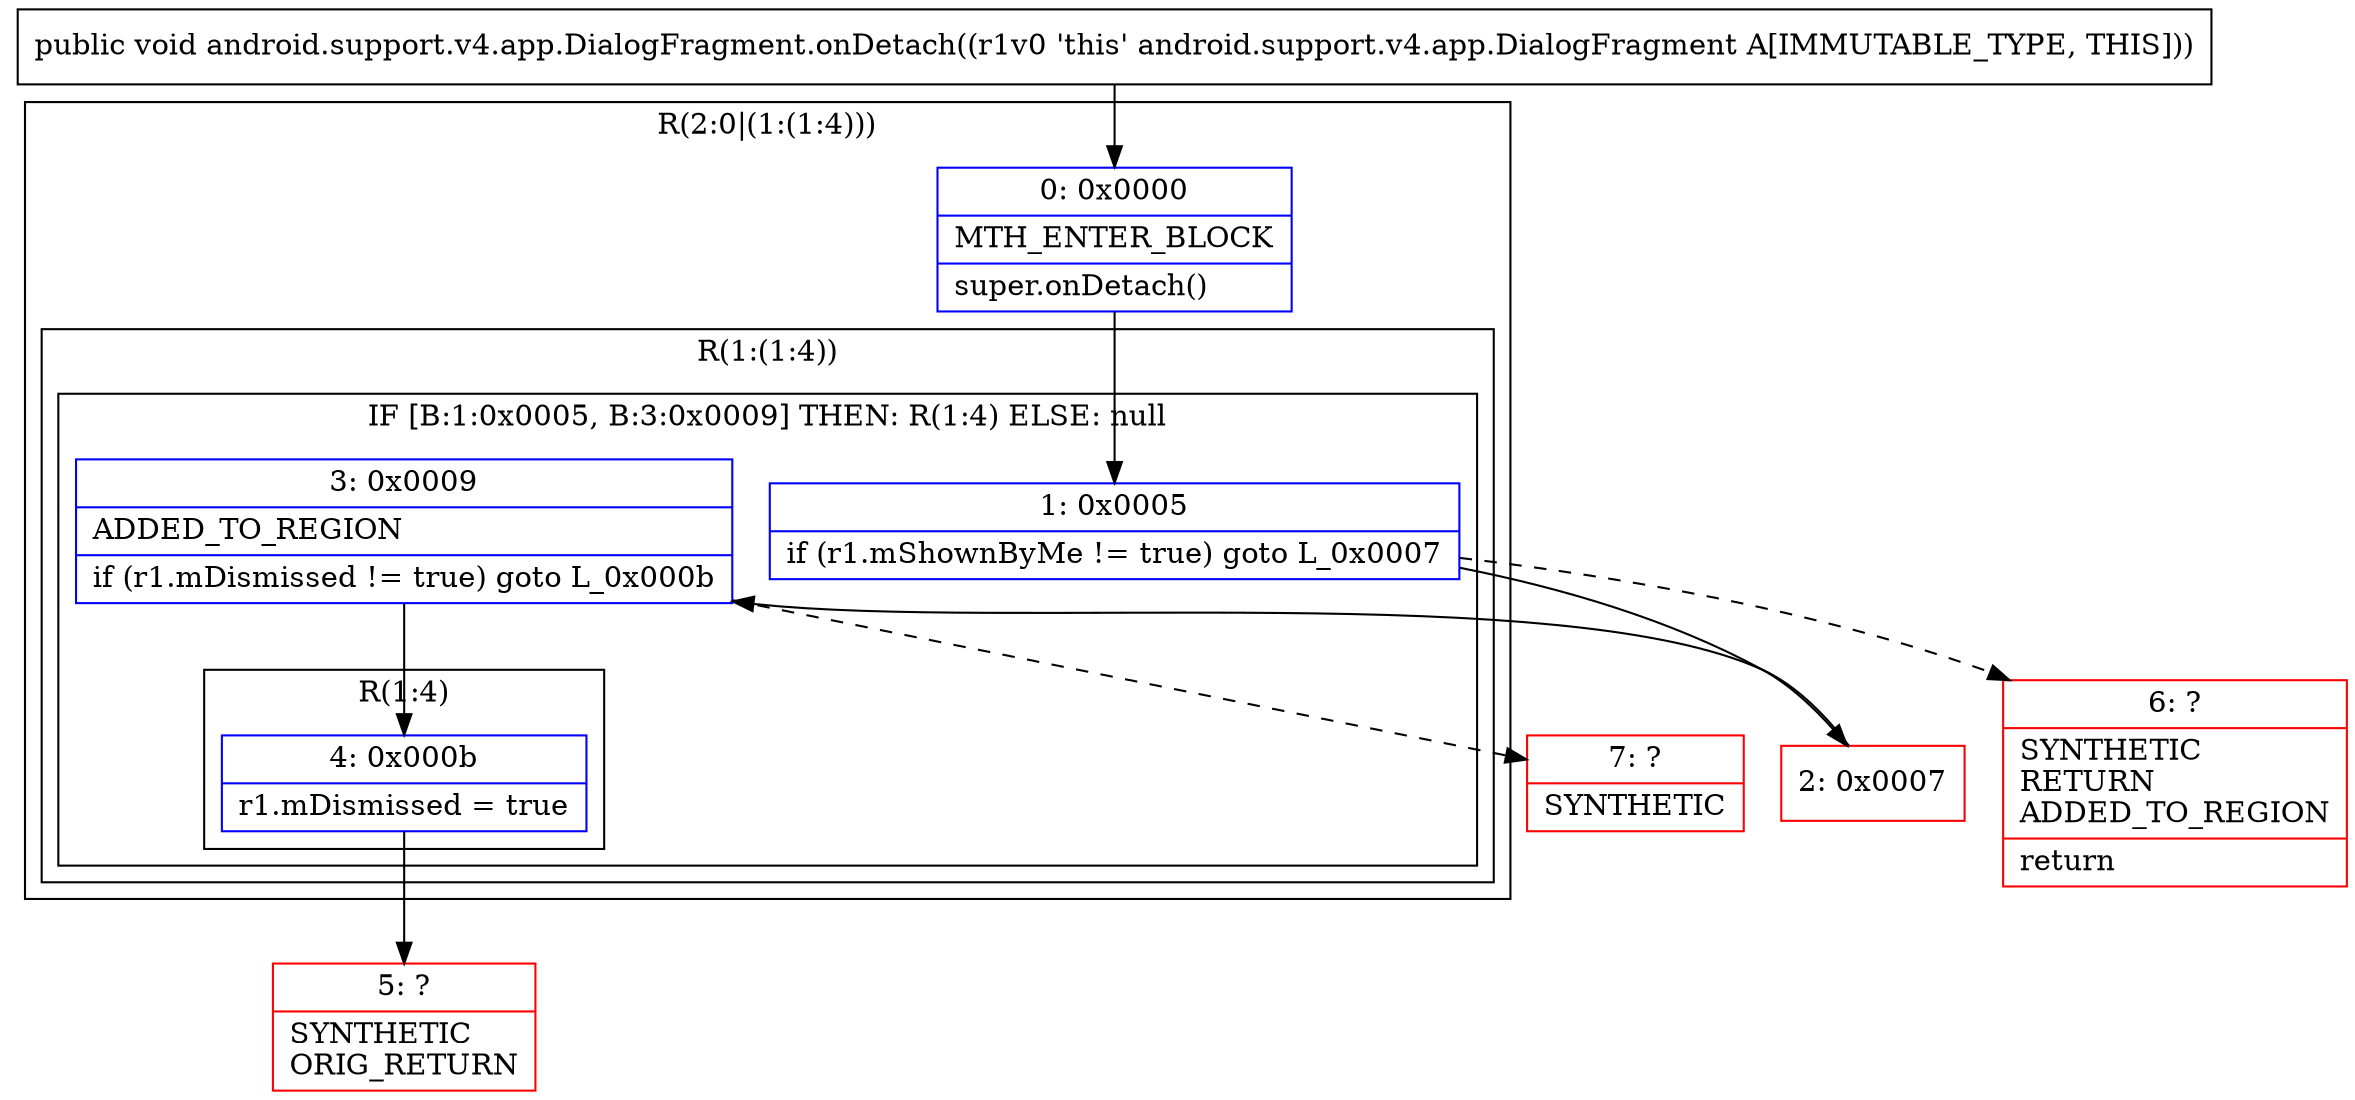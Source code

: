 digraph "CFG forandroid.support.v4.app.DialogFragment.onDetach()V" {
subgraph cluster_Region_1897304721 {
label = "R(2:0|(1:(1:4)))";
node [shape=record,color=blue];
Node_0 [shape=record,label="{0\:\ 0x0000|MTH_ENTER_BLOCK\l|super.onDetach()\l}"];
subgraph cluster_Region_1384922027 {
label = "R(1:(1:4))";
node [shape=record,color=blue];
subgraph cluster_IfRegion_1923957828 {
label = "IF [B:1:0x0005, B:3:0x0009] THEN: R(1:4) ELSE: null";
node [shape=record,color=blue];
Node_1 [shape=record,label="{1\:\ 0x0005|if (r1.mShownByMe != true) goto L_0x0007\l}"];
Node_3 [shape=record,label="{3\:\ 0x0009|ADDED_TO_REGION\l|if (r1.mDismissed != true) goto L_0x000b\l}"];
subgraph cluster_Region_1534742343 {
label = "R(1:4)";
node [shape=record,color=blue];
Node_4 [shape=record,label="{4\:\ 0x000b|r1.mDismissed = true\l}"];
}
}
}
}
Node_2 [shape=record,color=red,label="{2\:\ 0x0007}"];
Node_5 [shape=record,color=red,label="{5\:\ ?|SYNTHETIC\lORIG_RETURN\l}"];
Node_6 [shape=record,color=red,label="{6\:\ ?|SYNTHETIC\lRETURN\lADDED_TO_REGION\l|return\l}"];
Node_7 [shape=record,color=red,label="{7\:\ ?|SYNTHETIC\l}"];
MethodNode[shape=record,label="{public void android.support.v4.app.DialogFragment.onDetach((r1v0 'this' android.support.v4.app.DialogFragment A[IMMUTABLE_TYPE, THIS])) }"];
MethodNode -> Node_0;
Node_0 -> Node_1;
Node_1 -> Node_2;
Node_1 -> Node_6[style=dashed];
Node_3 -> Node_4;
Node_3 -> Node_7[style=dashed];
Node_4 -> Node_5;
Node_2 -> Node_3;
}

